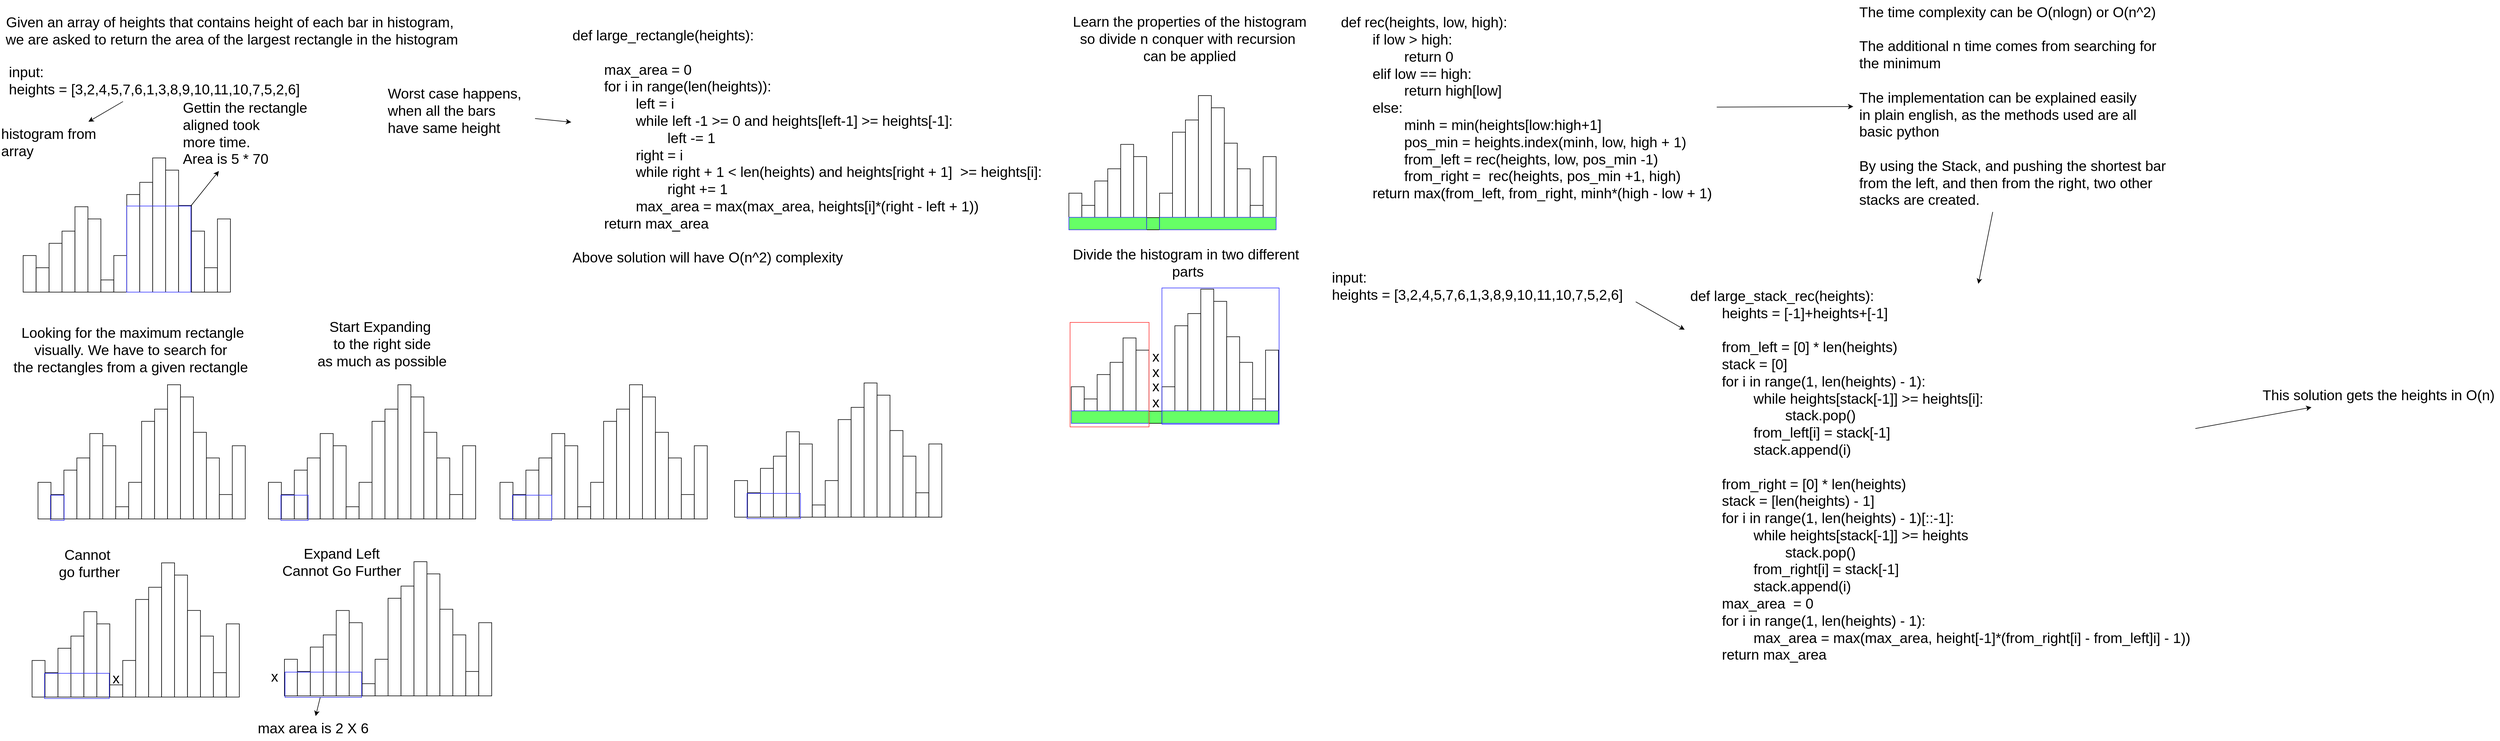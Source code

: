 <mxfile>
    <diagram id="ib-RLlthwy7JvZWGGrXs" name="Page-1">
        <mxGraphModel dx="3795" dy="1508" grid="0" gridSize="10" guides="1" tooltips="1" connect="1" arrows="1" fold="1" page="1" pageScale="1" pageWidth="827" pageHeight="1169" math="0" shadow="0">
            <root>
                <mxCell id="0"/>
                <mxCell id="1" parent="0"/>
                <mxCell id="2" value="&lt;font style=&quot;font-size: 24px;&quot;&gt;Given an array of heights that contains height of each bar in histogram,&amp;nbsp;&lt;br&gt;we are asked to return the area of the largest rectangle in the histogram&lt;/font&gt;" style="text;html=1;align=center;verticalAlign=middle;resizable=0;points=[];autosize=1;strokeColor=none;fillColor=none;" parent="1" vertex="1">
                    <mxGeometry x="17" y="22" width="780" height="70" as="geometry"/>
                </mxCell>
                <mxCell id="24" style="edgeStyle=none;html=1;fontSize=24;" parent="1" source="3" target="25" edge="1">
                    <mxGeometry relative="1" as="geometry">
                        <mxPoint x="245" y="236" as="targetPoint"/>
                    </mxGeometry>
                </mxCell>
                <mxCell id="3" value="input:&amp;nbsp;&lt;br&gt;heights = [3,2,4,5,7,6,1,3,8,9,10,11,10,7,5,2,6]" style="text;html=1;align=left;verticalAlign=middle;resizable=0;points=[];autosize=1;strokeColor=none;fillColor=none;fontSize=24;" parent="1" vertex="1">
                    <mxGeometry x="30" y="106" width="508" height="70" as="geometry"/>
                </mxCell>
                <mxCell id="25" value="histogram from&lt;br&gt;array" style="text;html=1;align=left;verticalAlign=middle;resizable=0;points=[];autosize=1;strokeColor=none;fillColor=none;fontSize=24;" parent="1" vertex="1">
                    <mxGeometry x="17" y="210" width="178" height="70" as="geometry"/>
                </mxCell>
                <mxCell id="29" value="Gettin the rectangle&lt;br&gt;aligned took&lt;br&gt;more time.&amp;nbsp;&lt;br&gt;Area is 5 * 70" style="text;html=1;align=left;verticalAlign=middle;resizable=0;points=[];autosize=1;strokeColor=none;fillColor=none;fontSize=24;" parent="1" vertex="1">
                    <mxGeometry x="323" y="166" width="227" height="127" as="geometry"/>
                </mxCell>
                <mxCell id="31" value="" style="group" parent="1" vertex="1" connectable="0">
                    <mxGeometry x="56" y="271" width="349" height="226" as="geometry"/>
                </mxCell>
                <mxCell id="4" value="" style="whiteSpace=wrap;html=1;fontSize=24;" parent="31" vertex="1">
                    <mxGeometry y="164.364" width="21.812" height="61.636" as="geometry"/>
                </mxCell>
                <mxCell id="5" value="" style="whiteSpace=wrap;html=1;fontSize=24;" parent="31" vertex="1">
                    <mxGeometry x="21.812" y="184.909" width="21.812" height="41.091" as="geometry"/>
                </mxCell>
                <mxCell id="6" value="" style="whiteSpace=wrap;html=1;fontSize=24;" parent="31" vertex="1">
                    <mxGeometry x="43.625" y="143.818" width="21.812" height="82.182" as="geometry"/>
                </mxCell>
                <mxCell id="7" value="" style="whiteSpace=wrap;html=1;fontSize=24;" parent="31" vertex="1">
                    <mxGeometry x="65.438" y="123.273" width="21.812" height="102.727" as="geometry"/>
                </mxCell>
                <mxCell id="8" value="" style="whiteSpace=wrap;html=1;fontSize=24;" parent="31" vertex="1">
                    <mxGeometry x="87.25" y="82.182" width="21.812" height="143.818" as="geometry"/>
                </mxCell>
                <mxCell id="9" value="" style="whiteSpace=wrap;html=1;fontSize=24;" parent="31" vertex="1">
                    <mxGeometry x="109.062" y="102.727" width="21.812" height="123.273" as="geometry"/>
                </mxCell>
                <mxCell id="11" value="" style="whiteSpace=wrap;html=1;fontSize=24;" parent="31" vertex="1">
                    <mxGeometry x="130.875" y="205.455" width="21.812" height="20.545" as="geometry"/>
                </mxCell>
                <mxCell id="12" value="" style="whiteSpace=wrap;html=1;fontSize=24;" parent="31" vertex="1">
                    <mxGeometry x="152.688" y="164.364" width="21.812" height="61.636" as="geometry"/>
                </mxCell>
                <mxCell id="13" value="" style="whiteSpace=wrap;html=1;fontSize=24;" parent="31" vertex="1">
                    <mxGeometry x="174.5" y="61.636" width="21.812" height="164.364" as="geometry"/>
                </mxCell>
                <mxCell id="14" value="" style="whiteSpace=wrap;html=1;fontSize=24;" parent="31" vertex="1">
                    <mxGeometry x="196.312" y="41.091" width="21.812" height="184.909" as="geometry"/>
                </mxCell>
                <mxCell id="15" value="" style="whiteSpace=wrap;html=1;fontSize=24;" parent="31" vertex="1">
                    <mxGeometry x="218.125" width="21.812" height="226.0" as="geometry"/>
                </mxCell>
                <mxCell id="16" value="" style="whiteSpace=wrap;html=1;fontSize=24;" parent="31" vertex="1">
                    <mxGeometry x="239.938" y="20.545" width="21.812" height="205.455" as="geometry"/>
                </mxCell>
                <mxCell id="17" value="" style="whiteSpace=wrap;html=1;fontSize=24;" parent="31" vertex="1">
                    <mxGeometry x="261.75" y="80.127" width="21.812" height="145.873" as="geometry"/>
                </mxCell>
                <mxCell id="18" value="" style="whiteSpace=wrap;html=1;fontSize=24;" parent="31" vertex="1">
                    <mxGeometry x="283.562" y="123.273" width="21.812" height="102.727" as="geometry"/>
                </mxCell>
                <mxCell id="19" value="" style="whiteSpace=wrap;html=1;fontSize=24;" parent="31" vertex="1">
                    <mxGeometry x="305.375" y="184.909" width="21.812" height="41.091" as="geometry"/>
                </mxCell>
                <mxCell id="20" value="" style="whiteSpace=wrap;html=1;fontSize=24;" parent="31" vertex="1">
                    <mxGeometry x="327.188" y="102.727" width="21.812" height="123.273" as="geometry"/>
                </mxCell>
                <mxCell id="28" value="" style="whiteSpace=wrap;html=1;fontSize=24;fillColor=none;strokeColor=#3333FF;" parent="31" vertex="1">
                    <mxGeometry x="174.28" y="81" width="108.01" height="145" as="geometry"/>
                </mxCell>
                <mxCell id="30" style="edgeStyle=none;html=1;fontSize=24;exitX=1;exitY=0;exitDx=0;exitDy=0;" parent="1" source="28" target="29" edge="1">
                    <mxGeometry relative="1" as="geometry"/>
                </mxCell>
                <mxCell id="32" value="" style="group" parent="1" vertex="1" connectable="0">
                    <mxGeometry x="81" y="653" width="349" height="228.45" as="geometry"/>
                </mxCell>
                <mxCell id="33" value="" style="whiteSpace=wrap;html=1;fontSize=24;" parent="32" vertex="1">
                    <mxGeometry y="164.364" width="21.812" height="61.636" as="geometry"/>
                </mxCell>
                <mxCell id="34" value="" style="whiteSpace=wrap;html=1;fontSize=24;" parent="32" vertex="1">
                    <mxGeometry x="21.812" y="184.909" width="21.812" height="41.091" as="geometry"/>
                </mxCell>
                <mxCell id="35" value="" style="whiteSpace=wrap;html=1;fontSize=24;" parent="32" vertex="1">
                    <mxGeometry x="43.625" y="143.818" width="21.812" height="82.182" as="geometry"/>
                </mxCell>
                <mxCell id="36" value="" style="whiteSpace=wrap;html=1;fontSize=24;" parent="32" vertex="1">
                    <mxGeometry x="65.438" y="123.273" width="21.812" height="102.727" as="geometry"/>
                </mxCell>
                <mxCell id="37" value="" style="whiteSpace=wrap;html=1;fontSize=24;" parent="32" vertex="1">
                    <mxGeometry x="87.25" y="82.182" width="21.812" height="143.818" as="geometry"/>
                </mxCell>
                <mxCell id="38" value="" style="whiteSpace=wrap;html=1;fontSize=24;" parent="32" vertex="1">
                    <mxGeometry x="109.062" y="102.727" width="21.812" height="123.273" as="geometry"/>
                </mxCell>
                <mxCell id="39" value="" style="whiteSpace=wrap;html=1;fontSize=24;" parent="32" vertex="1">
                    <mxGeometry x="130.875" y="205.455" width="21.812" height="20.545" as="geometry"/>
                </mxCell>
                <mxCell id="40" value="" style="whiteSpace=wrap;html=1;fontSize=24;" parent="32" vertex="1">
                    <mxGeometry x="152.688" y="164.364" width="21.812" height="61.636" as="geometry"/>
                </mxCell>
                <mxCell id="41" value="" style="whiteSpace=wrap;html=1;fontSize=24;" parent="32" vertex="1">
                    <mxGeometry x="174.5" y="61.636" width="21.812" height="164.364" as="geometry"/>
                </mxCell>
                <mxCell id="42" value="" style="whiteSpace=wrap;html=1;fontSize=24;" parent="32" vertex="1">
                    <mxGeometry x="196.312" y="41.091" width="21.812" height="184.909" as="geometry"/>
                </mxCell>
                <mxCell id="43" value="" style="whiteSpace=wrap;html=1;fontSize=24;" parent="32" vertex="1">
                    <mxGeometry x="218.125" width="21.812" height="226.0" as="geometry"/>
                </mxCell>
                <mxCell id="44" value="" style="whiteSpace=wrap;html=1;fontSize=24;" parent="32" vertex="1">
                    <mxGeometry x="239.938" y="20.545" width="21.812" height="205.455" as="geometry"/>
                </mxCell>
                <mxCell id="45" value="" style="whiteSpace=wrap;html=1;fontSize=24;" parent="32" vertex="1">
                    <mxGeometry x="261.75" y="80.127" width="21.812" height="145.873" as="geometry"/>
                </mxCell>
                <mxCell id="46" value="" style="whiteSpace=wrap;html=1;fontSize=24;" parent="32" vertex="1">
                    <mxGeometry x="283.562" y="123.273" width="21.812" height="102.727" as="geometry"/>
                </mxCell>
                <mxCell id="47" value="" style="whiteSpace=wrap;html=1;fontSize=24;" parent="32" vertex="1">
                    <mxGeometry x="305.375" y="184.909" width="21.812" height="41.091" as="geometry"/>
                </mxCell>
                <mxCell id="48" value="" style="whiteSpace=wrap;html=1;fontSize=24;" parent="32" vertex="1">
                    <mxGeometry x="327.188" y="102.727" width="21.812" height="123.273" as="geometry"/>
                </mxCell>
                <mxCell id="49" value="" style="whiteSpace=wrap;html=1;fontSize=24;fillColor=none;strokeColor=#3333FF;" parent="32" vertex="1">
                    <mxGeometry x="21" y="186" width="23" height="42.45" as="geometry"/>
                </mxCell>
                <mxCell id="51" value="Looking for the maximum rectangle&lt;br&gt;visually. We have to search for&amp;nbsp;&lt;br&gt;the rectangles from a given rectangle&amp;nbsp;" style="text;html=1;align=center;verticalAlign=middle;resizable=0;points=[];autosize=1;strokeColor=none;fillColor=none;fontSize=24;" parent="1" vertex="1">
                    <mxGeometry x="30" y="546" width="420" height="98" as="geometry"/>
                </mxCell>
                <mxCell id="53" value="" style="group" parent="1" vertex="1" connectable="0">
                    <mxGeometry x="469" y="653" width="349" height="228.45" as="geometry"/>
                </mxCell>
                <mxCell id="54" value="" style="whiteSpace=wrap;html=1;fontSize=24;" parent="53" vertex="1">
                    <mxGeometry y="164.364" width="21.812" height="61.636" as="geometry"/>
                </mxCell>
                <mxCell id="55" value="" style="whiteSpace=wrap;html=1;fontSize=24;" parent="53" vertex="1">
                    <mxGeometry x="21.812" y="184.909" width="21.812" height="41.091" as="geometry"/>
                </mxCell>
                <mxCell id="56" value="" style="whiteSpace=wrap;html=1;fontSize=24;" parent="53" vertex="1">
                    <mxGeometry x="43.625" y="143.818" width="21.812" height="82.182" as="geometry"/>
                </mxCell>
                <mxCell id="57" value="" style="whiteSpace=wrap;html=1;fontSize=24;" parent="53" vertex="1">
                    <mxGeometry x="65.438" y="123.273" width="21.812" height="102.727" as="geometry"/>
                </mxCell>
                <mxCell id="58" value="" style="whiteSpace=wrap;html=1;fontSize=24;" parent="53" vertex="1">
                    <mxGeometry x="87.25" y="82.182" width="21.812" height="143.818" as="geometry"/>
                </mxCell>
                <mxCell id="59" value="" style="whiteSpace=wrap;html=1;fontSize=24;" parent="53" vertex="1">
                    <mxGeometry x="109.062" y="102.727" width="21.812" height="123.273" as="geometry"/>
                </mxCell>
                <mxCell id="60" value="" style="whiteSpace=wrap;html=1;fontSize=24;" parent="53" vertex="1">
                    <mxGeometry x="130.875" y="205.455" width="21.812" height="20.545" as="geometry"/>
                </mxCell>
                <mxCell id="61" value="" style="whiteSpace=wrap;html=1;fontSize=24;" parent="53" vertex="1">
                    <mxGeometry x="152.688" y="164.364" width="21.812" height="61.636" as="geometry"/>
                </mxCell>
                <mxCell id="62" value="" style="whiteSpace=wrap;html=1;fontSize=24;" parent="53" vertex="1">
                    <mxGeometry x="174.5" y="61.636" width="21.812" height="164.364" as="geometry"/>
                </mxCell>
                <mxCell id="63" value="" style="whiteSpace=wrap;html=1;fontSize=24;" parent="53" vertex="1">
                    <mxGeometry x="196.312" y="41.091" width="21.812" height="184.909" as="geometry"/>
                </mxCell>
                <mxCell id="64" value="" style="whiteSpace=wrap;html=1;fontSize=24;" parent="53" vertex="1">
                    <mxGeometry x="218.125" width="21.812" height="226.0" as="geometry"/>
                </mxCell>
                <mxCell id="65" value="" style="whiteSpace=wrap;html=1;fontSize=24;" parent="53" vertex="1">
                    <mxGeometry x="239.938" y="20.545" width="21.812" height="205.455" as="geometry"/>
                </mxCell>
                <mxCell id="66" value="" style="whiteSpace=wrap;html=1;fontSize=24;" parent="53" vertex="1">
                    <mxGeometry x="261.75" y="80.127" width="21.812" height="145.873" as="geometry"/>
                </mxCell>
                <mxCell id="67" value="" style="whiteSpace=wrap;html=1;fontSize=24;" parent="53" vertex="1">
                    <mxGeometry x="283.562" y="123.273" width="21.812" height="102.727" as="geometry"/>
                </mxCell>
                <mxCell id="68" value="" style="whiteSpace=wrap;html=1;fontSize=24;" parent="53" vertex="1">
                    <mxGeometry x="305.375" y="184.909" width="21.812" height="41.091" as="geometry"/>
                </mxCell>
                <mxCell id="69" value="" style="whiteSpace=wrap;html=1;fontSize=24;" parent="53" vertex="1">
                    <mxGeometry x="327.188" y="102.727" width="21.812" height="123.273" as="geometry"/>
                </mxCell>
                <mxCell id="70" value="" style="whiteSpace=wrap;html=1;fontSize=24;fillColor=none;strokeColor=#3333FF;" parent="53" vertex="1">
                    <mxGeometry x="21" y="186" width="46" height="42.45" as="geometry"/>
                </mxCell>
                <mxCell id="71" value="" style="group" parent="1" vertex="1" connectable="0">
                    <mxGeometry x="859" y="653" width="349" height="228.45" as="geometry"/>
                </mxCell>
                <mxCell id="72" value="" style="whiteSpace=wrap;html=1;fontSize=24;" parent="71" vertex="1">
                    <mxGeometry y="164.364" width="21.812" height="61.636" as="geometry"/>
                </mxCell>
                <mxCell id="73" value="" style="whiteSpace=wrap;html=1;fontSize=24;" parent="71" vertex="1">
                    <mxGeometry x="21.812" y="184.909" width="21.812" height="41.091" as="geometry"/>
                </mxCell>
                <mxCell id="74" value="" style="whiteSpace=wrap;html=1;fontSize=24;" parent="71" vertex="1">
                    <mxGeometry x="43.625" y="143.818" width="21.812" height="82.182" as="geometry"/>
                </mxCell>
                <mxCell id="75" value="" style="whiteSpace=wrap;html=1;fontSize=24;" parent="71" vertex="1">
                    <mxGeometry x="65.438" y="123.273" width="21.812" height="102.727" as="geometry"/>
                </mxCell>
                <mxCell id="76" value="" style="whiteSpace=wrap;html=1;fontSize=24;" parent="71" vertex="1">
                    <mxGeometry x="87.25" y="82.182" width="21.812" height="143.818" as="geometry"/>
                </mxCell>
                <mxCell id="77" value="" style="whiteSpace=wrap;html=1;fontSize=24;" parent="71" vertex="1">
                    <mxGeometry x="109.062" y="102.727" width="21.812" height="123.273" as="geometry"/>
                </mxCell>
                <mxCell id="78" value="" style="whiteSpace=wrap;html=1;fontSize=24;" parent="71" vertex="1">
                    <mxGeometry x="130.875" y="205.455" width="21.812" height="20.545" as="geometry"/>
                </mxCell>
                <mxCell id="79" value="" style="whiteSpace=wrap;html=1;fontSize=24;" parent="71" vertex="1">
                    <mxGeometry x="152.688" y="164.364" width="21.812" height="61.636" as="geometry"/>
                </mxCell>
                <mxCell id="80" value="" style="whiteSpace=wrap;html=1;fontSize=24;" parent="71" vertex="1">
                    <mxGeometry x="174.5" y="61.636" width="21.812" height="164.364" as="geometry"/>
                </mxCell>
                <mxCell id="81" value="" style="whiteSpace=wrap;html=1;fontSize=24;" parent="71" vertex="1">
                    <mxGeometry x="196.312" y="41.091" width="21.812" height="184.909" as="geometry"/>
                </mxCell>
                <mxCell id="82" value="" style="whiteSpace=wrap;html=1;fontSize=24;" parent="71" vertex="1">
                    <mxGeometry x="218.125" width="21.812" height="226.0" as="geometry"/>
                </mxCell>
                <mxCell id="83" value="" style="whiteSpace=wrap;html=1;fontSize=24;" parent="71" vertex="1">
                    <mxGeometry x="239.938" y="20.545" width="21.812" height="205.455" as="geometry"/>
                </mxCell>
                <mxCell id="84" value="" style="whiteSpace=wrap;html=1;fontSize=24;" parent="71" vertex="1">
                    <mxGeometry x="261.75" y="80.127" width="21.812" height="145.873" as="geometry"/>
                </mxCell>
                <mxCell id="85" value="" style="whiteSpace=wrap;html=1;fontSize=24;" parent="71" vertex="1">
                    <mxGeometry x="283.562" y="123.273" width="21.812" height="102.727" as="geometry"/>
                </mxCell>
                <mxCell id="86" value="" style="whiteSpace=wrap;html=1;fontSize=24;" parent="71" vertex="1">
                    <mxGeometry x="305.375" y="184.909" width="21.812" height="41.091" as="geometry"/>
                </mxCell>
                <mxCell id="87" value="" style="whiteSpace=wrap;html=1;fontSize=24;" parent="71" vertex="1">
                    <mxGeometry x="327.188" y="102.727" width="21.812" height="123.273" as="geometry"/>
                </mxCell>
                <mxCell id="88" value="" style="whiteSpace=wrap;html=1;fontSize=24;fillColor=none;strokeColor=#3333FF;" parent="71" vertex="1">
                    <mxGeometry x="21" y="186" width="66" height="42.45" as="geometry"/>
                </mxCell>
                <mxCell id="89" value="" style="group" parent="1" vertex="1" connectable="0">
                    <mxGeometry x="1254" y="650" width="349" height="228.45" as="geometry"/>
                </mxCell>
                <mxCell id="90" value="" style="whiteSpace=wrap;html=1;fontSize=24;" parent="89" vertex="1">
                    <mxGeometry y="164.364" width="21.812" height="61.636" as="geometry"/>
                </mxCell>
                <mxCell id="91" value="" style="whiteSpace=wrap;html=1;fontSize=24;" parent="89" vertex="1">
                    <mxGeometry x="21.812" y="184.909" width="21.812" height="41.091" as="geometry"/>
                </mxCell>
                <mxCell id="92" value="" style="whiteSpace=wrap;html=1;fontSize=24;" parent="89" vertex="1">
                    <mxGeometry x="43.625" y="143.818" width="21.812" height="82.182" as="geometry"/>
                </mxCell>
                <mxCell id="93" value="" style="whiteSpace=wrap;html=1;fontSize=24;" parent="89" vertex="1">
                    <mxGeometry x="65.438" y="123.273" width="21.812" height="102.727" as="geometry"/>
                </mxCell>
                <mxCell id="94" value="" style="whiteSpace=wrap;html=1;fontSize=24;" parent="89" vertex="1">
                    <mxGeometry x="87.25" y="82.182" width="21.812" height="143.818" as="geometry"/>
                </mxCell>
                <mxCell id="95" value="" style="whiteSpace=wrap;html=1;fontSize=24;" parent="89" vertex="1">
                    <mxGeometry x="109.062" y="102.727" width="21.812" height="123.273" as="geometry"/>
                </mxCell>
                <mxCell id="96" value="" style="whiteSpace=wrap;html=1;fontSize=24;" parent="89" vertex="1">
                    <mxGeometry x="130.875" y="205.455" width="21.812" height="20.545" as="geometry"/>
                </mxCell>
                <mxCell id="97" value="" style="whiteSpace=wrap;html=1;fontSize=24;" parent="89" vertex="1">
                    <mxGeometry x="152.688" y="164.364" width="21.812" height="61.636" as="geometry"/>
                </mxCell>
                <mxCell id="98" value="" style="whiteSpace=wrap;html=1;fontSize=24;" parent="89" vertex="1">
                    <mxGeometry x="174.5" y="61.636" width="21.812" height="164.364" as="geometry"/>
                </mxCell>
                <mxCell id="99" value="" style="whiteSpace=wrap;html=1;fontSize=24;" parent="89" vertex="1">
                    <mxGeometry x="196.312" y="41.091" width="21.812" height="184.909" as="geometry"/>
                </mxCell>
                <mxCell id="100" value="" style="whiteSpace=wrap;html=1;fontSize=24;" parent="89" vertex="1">
                    <mxGeometry x="218.125" width="21.812" height="226.0" as="geometry"/>
                </mxCell>
                <mxCell id="101" value="" style="whiteSpace=wrap;html=1;fontSize=24;" parent="89" vertex="1">
                    <mxGeometry x="239.938" y="20.545" width="21.812" height="205.455" as="geometry"/>
                </mxCell>
                <mxCell id="102" value="" style="whiteSpace=wrap;html=1;fontSize=24;" parent="89" vertex="1">
                    <mxGeometry x="261.75" y="80.127" width="21.812" height="145.873" as="geometry"/>
                </mxCell>
                <mxCell id="103" value="" style="whiteSpace=wrap;html=1;fontSize=24;" parent="89" vertex="1">
                    <mxGeometry x="283.562" y="123.273" width="21.812" height="102.727" as="geometry"/>
                </mxCell>
                <mxCell id="104" value="" style="whiteSpace=wrap;html=1;fontSize=24;" parent="89" vertex="1">
                    <mxGeometry x="305.375" y="184.909" width="21.812" height="41.091" as="geometry"/>
                </mxCell>
                <mxCell id="105" value="" style="whiteSpace=wrap;html=1;fontSize=24;" parent="89" vertex="1">
                    <mxGeometry x="327.188" y="102.727" width="21.812" height="123.273" as="geometry"/>
                </mxCell>
                <mxCell id="106" value="" style="whiteSpace=wrap;html=1;fontSize=24;fillColor=none;strokeColor=#3333FF;" parent="89" vertex="1">
                    <mxGeometry x="21" y="186" width="90" height="42.45" as="geometry"/>
                </mxCell>
                <mxCell id="107" value="" style="group" parent="1" vertex="1" connectable="0">
                    <mxGeometry x="71" y="953" width="349" height="228.45" as="geometry"/>
                </mxCell>
                <mxCell id="108" value="" style="whiteSpace=wrap;html=1;fontSize=24;" parent="107" vertex="1">
                    <mxGeometry y="164.364" width="21.812" height="61.636" as="geometry"/>
                </mxCell>
                <mxCell id="109" value="" style="whiteSpace=wrap;html=1;fontSize=24;" parent="107" vertex="1">
                    <mxGeometry x="21.812" y="184.909" width="21.812" height="41.091" as="geometry"/>
                </mxCell>
                <mxCell id="110" value="" style="whiteSpace=wrap;html=1;fontSize=24;" parent="107" vertex="1">
                    <mxGeometry x="43.625" y="143.818" width="21.812" height="82.182" as="geometry"/>
                </mxCell>
                <mxCell id="111" value="" style="whiteSpace=wrap;html=1;fontSize=24;" parent="107" vertex="1">
                    <mxGeometry x="65.438" y="123.273" width="21.812" height="102.727" as="geometry"/>
                </mxCell>
                <mxCell id="112" value="" style="whiteSpace=wrap;html=1;fontSize=24;" parent="107" vertex="1">
                    <mxGeometry x="87.25" y="82.182" width="21.812" height="143.818" as="geometry"/>
                </mxCell>
                <mxCell id="113" value="" style="whiteSpace=wrap;html=1;fontSize=24;" parent="107" vertex="1">
                    <mxGeometry x="109.062" y="102.727" width="21.812" height="123.273" as="geometry"/>
                </mxCell>
                <mxCell id="114" value="" style="whiteSpace=wrap;html=1;fontSize=24;" parent="107" vertex="1">
                    <mxGeometry x="130.875" y="205.455" width="21.812" height="20.545" as="geometry"/>
                </mxCell>
                <mxCell id="115" value="" style="whiteSpace=wrap;html=1;fontSize=24;" parent="107" vertex="1">
                    <mxGeometry x="152.688" y="164.364" width="21.812" height="61.636" as="geometry"/>
                </mxCell>
                <mxCell id="116" value="" style="whiteSpace=wrap;html=1;fontSize=24;" parent="107" vertex="1">
                    <mxGeometry x="174.5" y="61.636" width="21.812" height="164.364" as="geometry"/>
                </mxCell>
                <mxCell id="117" value="" style="whiteSpace=wrap;html=1;fontSize=24;" parent="107" vertex="1">
                    <mxGeometry x="196.312" y="41.091" width="21.812" height="184.909" as="geometry"/>
                </mxCell>
                <mxCell id="118" value="" style="whiteSpace=wrap;html=1;fontSize=24;" parent="107" vertex="1">
                    <mxGeometry x="218.125" width="21.812" height="226.0" as="geometry"/>
                </mxCell>
                <mxCell id="119" value="" style="whiteSpace=wrap;html=1;fontSize=24;" parent="107" vertex="1">
                    <mxGeometry x="239.938" y="20.545" width="21.812" height="205.455" as="geometry"/>
                </mxCell>
                <mxCell id="120" value="" style="whiteSpace=wrap;html=1;fontSize=24;" parent="107" vertex="1">
                    <mxGeometry x="261.75" y="80.127" width="21.812" height="145.873" as="geometry"/>
                </mxCell>
                <mxCell id="121" value="" style="whiteSpace=wrap;html=1;fontSize=24;" parent="107" vertex="1">
                    <mxGeometry x="283.562" y="123.273" width="21.812" height="102.727" as="geometry"/>
                </mxCell>
                <mxCell id="122" value="" style="whiteSpace=wrap;html=1;fontSize=24;" parent="107" vertex="1">
                    <mxGeometry x="305.375" y="184.909" width="21.812" height="41.091" as="geometry"/>
                </mxCell>
                <mxCell id="123" value="" style="whiteSpace=wrap;html=1;fontSize=24;" parent="107" vertex="1">
                    <mxGeometry x="327.188" y="102.727" width="21.812" height="123.273" as="geometry"/>
                </mxCell>
                <mxCell id="124" value="" style="whiteSpace=wrap;html=1;fontSize=24;fillColor=none;strokeColor=#3333FF;" parent="107" vertex="1">
                    <mxGeometry x="21" y="186" width="109" height="42.45" as="geometry"/>
                </mxCell>
                <mxCell id="126" value="Cannot&amp;nbsp;&lt;br&gt;go further" style="text;html=1;align=center;verticalAlign=middle;resizable=0;points=[];autosize=1;strokeColor=none;fillColor=none;fontSize=24;" parent="107" vertex="1">
                    <mxGeometry x="35" y="-34" width="121" height="70" as="geometry"/>
                </mxCell>
                <mxCell id="125" value="Start Expanding&amp;nbsp;&lt;br&gt;to the right side&lt;br&gt;as much as possible" style="text;html=1;align=center;verticalAlign=middle;resizable=0;points=[];autosize=1;strokeColor=none;fillColor=none;fontSize=24;" parent="1" vertex="1">
                    <mxGeometry x="542" y="536" width="235" height="98" as="geometry"/>
                </mxCell>
                <mxCell id="127" value="" style="group" parent="1" vertex="1" connectable="0">
                    <mxGeometry x="496" y="951" width="349" height="228.45" as="geometry"/>
                </mxCell>
                <mxCell id="128" value="" style="whiteSpace=wrap;html=1;fontSize=24;" parent="127" vertex="1">
                    <mxGeometry y="164.364" width="21.812" height="61.636" as="geometry"/>
                </mxCell>
                <mxCell id="129" value="" style="whiteSpace=wrap;html=1;fontSize=24;" parent="127" vertex="1">
                    <mxGeometry x="21.812" y="184.909" width="21.812" height="41.091" as="geometry"/>
                </mxCell>
                <mxCell id="130" value="" style="whiteSpace=wrap;html=1;fontSize=24;" parent="127" vertex="1">
                    <mxGeometry x="43.625" y="143.818" width="21.812" height="82.182" as="geometry"/>
                </mxCell>
                <mxCell id="131" value="" style="whiteSpace=wrap;html=1;fontSize=24;" parent="127" vertex="1">
                    <mxGeometry x="65.438" y="123.273" width="21.812" height="102.727" as="geometry"/>
                </mxCell>
                <mxCell id="132" value="" style="whiteSpace=wrap;html=1;fontSize=24;" parent="127" vertex="1">
                    <mxGeometry x="87.25" y="82.182" width="21.812" height="143.818" as="geometry"/>
                </mxCell>
                <mxCell id="133" value="" style="whiteSpace=wrap;html=1;fontSize=24;" parent="127" vertex="1">
                    <mxGeometry x="109.062" y="102.727" width="21.812" height="123.273" as="geometry"/>
                </mxCell>
                <mxCell id="134" value="" style="whiteSpace=wrap;html=1;fontSize=24;" parent="127" vertex="1">
                    <mxGeometry x="130.875" y="205.455" width="21.812" height="20.545" as="geometry"/>
                </mxCell>
                <mxCell id="135" value="" style="whiteSpace=wrap;html=1;fontSize=24;" parent="127" vertex="1">
                    <mxGeometry x="152.688" y="164.364" width="21.812" height="61.636" as="geometry"/>
                </mxCell>
                <mxCell id="136" value="" style="whiteSpace=wrap;html=1;fontSize=24;" parent="127" vertex="1">
                    <mxGeometry x="174.5" y="61.636" width="21.812" height="164.364" as="geometry"/>
                </mxCell>
                <mxCell id="137" value="" style="whiteSpace=wrap;html=1;fontSize=24;" parent="127" vertex="1">
                    <mxGeometry x="196.312" y="41.091" width="21.812" height="184.909" as="geometry"/>
                </mxCell>
                <mxCell id="138" value="" style="whiteSpace=wrap;html=1;fontSize=24;" parent="127" vertex="1">
                    <mxGeometry x="218.125" width="21.812" height="226.0" as="geometry"/>
                </mxCell>
                <mxCell id="139" value="" style="whiteSpace=wrap;html=1;fontSize=24;" parent="127" vertex="1">
                    <mxGeometry x="239.938" y="20.545" width="21.812" height="205.455" as="geometry"/>
                </mxCell>
                <mxCell id="140" value="" style="whiteSpace=wrap;html=1;fontSize=24;" parent="127" vertex="1">
                    <mxGeometry x="261.75" y="80.127" width="21.812" height="145.873" as="geometry"/>
                </mxCell>
                <mxCell id="141" value="" style="whiteSpace=wrap;html=1;fontSize=24;" parent="127" vertex="1">
                    <mxGeometry x="283.562" y="123.273" width="21.812" height="102.727" as="geometry"/>
                </mxCell>
                <mxCell id="142" value="" style="whiteSpace=wrap;html=1;fontSize=24;" parent="127" vertex="1">
                    <mxGeometry x="305.375" y="184.909" width="21.812" height="41.091" as="geometry"/>
                </mxCell>
                <mxCell id="143" value="" style="whiteSpace=wrap;html=1;fontSize=24;" parent="127" vertex="1">
                    <mxGeometry x="327.188" y="102.727" width="21.812" height="123.273" as="geometry"/>
                </mxCell>
                <mxCell id="144" value="" style="whiteSpace=wrap;html=1;fontSize=24;fillColor=none;strokeColor=#3333FF;" parent="127" vertex="1">
                    <mxGeometry x="1" y="186" width="129" height="42.45" as="geometry"/>
                </mxCell>
                <mxCell id="145" value="Expand Left&lt;br&gt;Cannot Go Further" style="text;html=1;align=center;verticalAlign=middle;resizable=0;points=[];autosize=1;strokeColor=none;fillColor=none;fontSize=24;" parent="127" vertex="1">
                    <mxGeometry x="-13" y="-34" width="218" height="70" as="geometry"/>
                </mxCell>
                <mxCell id="146" value="x" style="text;html=1;align=center;verticalAlign=middle;resizable=0;points=[];autosize=1;strokeColor=none;fillColor=none;fontSize=24;" parent="1" vertex="1">
                    <mxGeometry x="197" y="1127" width="30" height="41" as="geometry"/>
                </mxCell>
                <mxCell id="147" value="x" style="text;html=1;align=center;verticalAlign=middle;resizable=0;points=[];autosize=1;strokeColor=none;fillColor=none;fontSize=24;" parent="1" vertex="1">
                    <mxGeometry x="464" y="1124" width="30" height="41" as="geometry"/>
                </mxCell>
                <mxCell id="148" value="max area is 2 X 6" style="text;html=1;align=center;verticalAlign=middle;resizable=0;points=[];autosize=1;strokeColor=none;fillColor=none;fontSize=24;" parent="1" vertex="1">
                    <mxGeometry x="441" y="1211" width="205" height="41" as="geometry"/>
                </mxCell>
                <mxCell id="149" style="edgeStyle=none;html=1;fontSize=24;" parent="1" source="144" target="148" edge="1">
                    <mxGeometry relative="1" as="geometry"/>
                </mxCell>
                <mxCell id="152" style="edgeStyle=none;html=1;fontSize=24;" parent="1" source="150" target="151" edge="1">
                    <mxGeometry relative="1" as="geometry"/>
                </mxCell>
                <mxCell id="150" value="Worst case happens,&amp;nbsp;&lt;br&gt;when all the bars&amp;nbsp;&lt;br&gt;have same height" style="text;html=1;align=left;verticalAlign=middle;resizable=0;points=[];autosize=1;strokeColor=none;fillColor=none;fontSize=24;" parent="1" vertex="1">
                    <mxGeometry x="668" y="143" width="250" height="98" as="geometry"/>
                </mxCell>
                <mxCell id="151" value="def large_rectangle(heights):&lt;br&gt;&lt;br&gt;&lt;span style=&quot;white-space: pre;&quot;&gt;&#9;&lt;/span&gt;max_area = 0&lt;br&gt;&lt;span style=&quot;white-space: pre;&quot;&gt;&#9;&lt;/span&gt;for i in range(len(heights)):&lt;br&gt;&lt;span style=&quot;white-space: pre;&quot;&gt;&#9;&lt;/span&gt;&lt;span style=&quot;white-space: pre;&quot;&gt;&#9;&lt;/span&gt;left = i&lt;br&gt;&lt;span style=&quot;white-space: pre;&quot;&gt;&#9;&lt;/span&gt;&lt;span style=&quot;white-space: pre;&quot;&gt;&#9;&lt;/span&gt;while left -1 &amp;gt;= 0 and heights[left-1] &amp;gt;= heights[-1]:&lt;br&gt;&lt;span style=&quot;white-space: pre;&quot;&gt;&#9;&lt;/span&gt;&lt;span style=&quot;white-space: pre;&quot;&gt;&#9;&lt;/span&gt;&lt;span style=&quot;white-space: pre;&quot;&gt;&#9;&lt;/span&gt;left -= 1&lt;br&gt;&lt;span style=&quot;white-space: pre;&quot;&gt;&#9;&lt;/span&gt;&lt;span style=&quot;white-space: pre;&quot;&gt;&#9;&lt;/span&gt;right = i&lt;br&gt;&lt;span style=&quot;white-space: pre;&quot;&gt;&#9;&lt;/span&gt;&lt;span style=&quot;white-space: pre;&quot;&gt;&#9;&lt;/span&gt;while right + 1 &amp;lt; len(heights) and heights[right + 1]&amp;nbsp; &amp;gt;= heights[i]:&lt;br&gt;&lt;span style=&quot;white-space: pre;&quot;&gt;&#9;&lt;/span&gt;&lt;span style=&quot;white-space: pre;&quot;&gt;&#9;&lt;/span&gt;&lt;span style=&quot;white-space: pre;&quot;&gt;&#9;&lt;/span&gt;right += 1&lt;br&gt;&lt;span style=&quot;white-space: pre;&quot;&gt;&#9;&lt;/span&gt;&lt;span style=&quot;white-space: pre;&quot;&gt;&#9;&lt;/span&gt;max_area = max(max_area, heights[i]*(right - left + 1))&lt;br&gt;&lt;span style=&quot;white-space: pre;&quot;&gt;&#9;&lt;/span&gt;return max_area&lt;br&gt;&lt;br&gt;Above solution will have O(n^2) complexity" style="text;html=1;align=left;verticalAlign=middle;resizable=0;points=[];autosize=1;strokeColor=none;fillColor=none;fontSize=24;" parent="1" vertex="1">
                    <mxGeometry x="979" y="44" width="808" height="415" as="geometry"/>
                </mxCell>
                <mxCell id="153" value="Learn the properties of the histogram&lt;br&gt;so divide n conquer with recursion&amp;nbsp;&lt;br&gt;can be applied" style="text;html=1;align=center;verticalAlign=middle;resizable=0;points=[];autosize=1;strokeColor=none;fillColor=none;fontSize=24;" parent="1" vertex="1">
                    <mxGeometry x="1814" y="22" width="412" height="98" as="geometry"/>
                </mxCell>
                <mxCell id="154" value="" style="group" parent="1" vertex="1" connectable="0">
                    <mxGeometry x="1817" y="166" width="349" height="232" as="geometry"/>
                </mxCell>
                <mxCell id="155" value="" style="whiteSpace=wrap;html=1;fontSize=24;" parent="154" vertex="1">
                    <mxGeometry y="164.364" width="21.812" height="61.636" as="geometry"/>
                </mxCell>
                <mxCell id="156" value="" style="whiteSpace=wrap;html=1;fontSize=24;" parent="154" vertex="1">
                    <mxGeometry x="21.812" y="184.909" width="21.812" height="41.091" as="geometry"/>
                </mxCell>
                <mxCell id="157" value="" style="whiteSpace=wrap;html=1;fontSize=24;" parent="154" vertex="1">
                    <mxGeometry x="43.625" y="143.818" width="21.812" height="82.182" as="geometry"/>
                </mxCell>
                <mxCell id="158" value="" style="whiteSpace=wrap;html=1;fontSize=24;" parent="154" vertex="1">
                    <mxGeometry x="65.438" y="123.273" width="21.812" height="102.727" as="geometry"/>
                </mxCell>
                <mxCell id="159" value="" style="whiteSpace=wrap;html=1;fontSize=24;" parent="154" vertex="1">
                    <mxGeometry x="87.25" y="82.182" width="21.812" height="143.818" as="geometry"/>
                </mxCell>
                <mxCell id="160" value="" style="whiteSpace=wrap;html=1;fontSize=24;" parent="154" vertex="1">
                    <mxGeometry x="109.062" y="102.727" width="21.812" height="123.273" as="geometry"/>
                </mxCell>
                <mxCell id="161" value="" style="whiteSpace=wrap;html=1;fontSize=24;fillColor=#66FF66;" parent="154" vertex="1">
                    <mxGeometry x="130.875" y="205.455" width="21.812" height="20.545" as="geometry"/>
                </mxCell>
                <mxCell id="162" value="" style="whiteSpace=wrap;html=1;fontSize=24;" parent="154" vertex="1">
                    <mxGeometry x="152.688" y="164.364" width="21.812" height="61.636" as="geometry"/>
                </mxCell>
                <mxCell id="163" value="" style="whiteSpace=wrap;html=1;fontSize=24;" parent="154" vertex="1">
                    <mxGeometry x="174.5" y="61.636" width="21.812" height="164.364" as="geometry"/>
                </mxCell>
                <mxCell id="164" value="" style="whiteSpace=wrap;html=1;fontSize=24;" parent="154" vertex="1">
                    <mxGeometry x="196.312" y="41.091" width="21.812" height="184.909" as="geometry"/>
                </mxCell>
                <mxCell id="165" value="" style="whiteSpace=wrap;html=1;fontSize=24;" parent="154" vertex="1">
                    <mxGeometry x="218.125" width="21.812" height="226.0" as="geometry"/>
                </mxCell>
                <mxCell id="166" value="" style="whiteSpace=wrap;html=1;fontSize=24;" parent="154" vertex="1">
                    <mxGeometry x="239.938" y="20.545" width="21.812" height="205.455" as="geometry"/>
                </mxCell>
                <mxCell id="167" value="" style="whiteSpace=wrap;html=1;fontSize=24;" parent="154" vertex="1">
                    <mxGeometry x="261.75" y="80.127" width="21.812" height="145.873" as="geometry"/>
                </mxCell>
                <mxCell id="168" value="" style="whiteSpace=wrap;html=1;fontSize=24;" parent="154" vertex="1">
                    <mxGeometry x="283.562" y="123.273" width="21.812" height="102.727" as="geometry"/>
                </mxCell>
                <mxCell id="169" value="" style="whiteSpace=wrap;html=1;fontSize=24;" parent="154" vertex="1">
                    <mxGeometry x="305.375" y="184.909" width="21.812" height="41.091" as="geometry"/>
                </mxCell>
                <mxCell id="170" value="" style="whiteSpace=wrap;html=1;fontSize=24;" parent="154" vertex="1">
                    <mxGeometry x="327.188" y="102.727" width="21.812" height="123.273" as="geometry"/>
                </mxCell>
                <mxCell id="172" value="" style="whiteSpace=wrap;html=1;strokeColor=#3333FF;fontSize=24;fillColor=#66FF66;" parent="154" vertex="1">
                    <mxGeometry y="205" width="130.88" height="21" as="geometry"/>
                </mxCell>
                <mxCell id="173" value="" style="whiteSpace=wrap;html=1;strokeColor=#3333FF;fontSize=24;fillColor=#66FF66;" parent="154" vertex="1">
                    <mxGeometry x="152.69" y="205" width="196.31" height="21" as="geometry"/>
                </mxCell>
                <mxCell id="174" value="" style="group" parent="1" vertex="1" connectable="0">
                    <mxGeometry x="1821" y="492" width="350" height="232" as="geometry"/>
                </mxCell>
                <mxCell id="175" value="" style="whiteSpace=wrap;html=1;fontSize=24;" parent="174" vertex="1">
                    <mxGeometry y="164.364" width="21.812" height="61.636" as="geometry"/>
                </mxCell>
                <mxCell id="176" value="" style="whiteSpace=wrap;html=1;fontSize=24;" parent="174" vertex="1">
                    <mxGeometry x="21.812" y="184.909" width="21.812" height="41.091" as="geometry"/>
                </mxCell>
                <mxCell id="177" value="" style="whiteSpace=wrap;html=1;fontSize=24;" parent="174" vertex="1">
                    <mxGeometry x="43.625" y="143.818" width="21.812" height="82.182" as="geometry"/>
                </mxCell>
                <mxCell id="178" value="" style="whiteSpace=wrap;html=1;fontSize=24;" parent="174" vertex="1">
                    <mxGeometry x="65.438" y="123.273" width="21.812" height="102.727" as="geometry"/>
                </mxCell>
                <mxCell id="179" value="" style="whiteSpace=wrap;html=1;fontSize=24;" parent="174" vertex="1">
                    <mxGeometry x="87.25" y="82.182" width="21.812" height="143.818" as="geometry"/>
                </mxCell>
                <mxCell id="180" value="" style="whiteSpace=wrap;html=1;fontSize=24;" parent="174" vertex="1">
                    <mxGeometry x="109.062" y="102.727" width="21.812" height="123.273" as="geometry"/>
                </mxCell>
                <mxCell id="181" value="" style="whiteSpace=wrap;html=1;fontSize=24;fillColor=#66FF66;" parent="174" vertex="1">
                    <mxGeometry x="130.875" y="205.455" width="21.812" height="20.545" as="geometry"/>
                </mxCell>
                <mxCell id="182" value="" style="whiteSpace=wrap;html=1;fontSize=24;" parent="174" vertex="1">
                    <mxGeometry x="152.688" y="164.364" width="21.812" height="61.636" as="geometry"/>
                </mxCell>
                <mxCell id="183" value="" style="whiteSpace=wrap;html=1;fontSize=24;" parent="174" vertex="1">
                    <mxGeometry x="174.5" y="61.636" width="21.812" height="164.364" as="geometry"/>
                </mxCell>
                <mxCell id="184" value="" style="whiteSpace=wrap;html=1;fontSize=24;" parent="174" vertex="1">
                    <mxGeometry x="196.312" y="41.091" width="21.812" height="184.909" as="geometry"/>
                </mxCell>
                <mxCell id="185" value="" style="whiteSpace=wrap;html=1;fontSize=24;" parent="174" vertex="1">
                    <mxGeometry x="218.125" width="21.812" height="226.0" as="geometry"/>
                </mxCell>
                <mxCell id="186" value="" style="whiteSpace=wrap;html=1;fontSize=24;" parent="174" vertex="1">
                    <mxGeometry x="239.938" y="20.545" width="21.812" height="205.455" as="geometry"/>
                </mxCell>
                <mxCell id="187" value="" style="whiteSpace=wrap;html=1;fontSize=24;" parent="174" vertex="1">
                    <mxGeometry x="261.75" y="80.127" width="21.812" height="145.873" as="geometry"/>
                </mxCell>
                <mxCell id="188" value="" style="whiteSpace=wrap;html=1;fontSize=24;" parent="174" vertex="1">
                    <mxGeometry x="283.562" y="123.273" width="21.812" height="102.727" as="geometry"/>
                </mxCell>
                <mxCell id="189" value="" style="whiteSpace=wrap;html=1;fontSize=24;" parent="174" vertex="1">
                    <mxGeometry x="305.375" y="184.909" width="21.812" height="41.091" as="geometry"/>
                </mxCell>
                <mxCell id="190" value="" style="whiteSpace=wrap;html=1;fontSize=24;" parent="174" vertex="1">
                    <mxGeometry x="327.188" y="102.727" width="21.812" height="123.273" as="geometry"/>
                </mxCell>
                <mxCell id="191" value="" style="whiteSpace=wrap;html=1;strokeColor=#3333FF;fontSize=24;fillColor=#66FF66;" parent="174" vertex="1">
                    <mxGeometry y="205" width="130.88" height="21" as="geometry"/>
                </mxCell>
                <mxCell id="192" value="" style="whiteSpace=wrap;html=1;strokeColor=#3333FF;fontSize=24;fillColor=#66FF66;" parent="174" vertex="1">
                    <mxGeometry x="152.69" y="205" width="196.31" height="21" as="geometry"/>
                </mxCell>
                <mxCell id="196" value="x" style="text;html=1;align=center;verticalAlign=middle;resizable=0;points=[];autosize=1;strokeColor=none;fillColor=none;fontSize=24;" parent="174" vertex="1">
                    <mxGeometry x="126.78" y="119" width="30" height="41" as="geometry"/>
                </mxCell>
                <mxCell id="193" value="x" style="text;html=1;align=center;verticalAlign=middle;resizable=0;points=[];autosize=1;strokeColor=none;fillColor=none;fontSize=24;" parent="174" vertex="1">
                    <mxGeometry x="126.78" y="170" width="30" height="41" as="geometry"/>
                </mxCell>
                <mxCell id="194" value="x" style="text;html=1;align=center;verticalAlign=middle;resizable=0;points=[];autosize=1;strokeColor=none;fillColor=none;fontSize=24;" parent="174" vertex="1">
                    <mxGeometry x="126.78" y="143.82" width="30" height="41" as="geometry"/>
                </mxCell>
                <mxCell id="198" value="x" style="text;html=1;align=center;verticalAlign=middle;resizable=0;points=[];autosize=1;strokeColor=none;fillColor=none;fontSize=24;" parent="174" vertex="1">
                    <mxGeometry x="126.78" y="93" width="30" height="41" as="geometry"/>
                </mxCell>
                <mxCell id="199" value="" style="whiteSpace=wrap;html=1;strokeColor=#FF3333;fontSize=24;fillColor=none;" parent="174" vertex="1">
                    <mxGeometry x="-2" y="56" width="133" height="176" as="geometry"/>
                </mxCell>
                <mxCell id="200" value="" style="whiteSpace=wrap;html=1;strokeColor=#3333FF;fontSize=24;fillColor=none;" parent="174" vertex="1">
                    <mxGeometry x="152.69" y="-2" width="197.31" height="229.5" as="geometry"/>
                </mxCell>
                <mxCell id="201" value="Divide the histogram in two different&amp;nbsp;&lt;br&gt;parts" style="text;html=1;align=center;verticalAlign=middle;resizable=0;points=[];autosize=1;strokeColor=none;fillColor=none;fontSize=24;" parent="1" vertex="1">
                    <mxGeometry x="1814" y="413" width="406" height="70" as="geometry"/>
                </mxCell>
                <mxCell id="204" value="" style="edgeStyle=none;html=1;" edge="1" parent="1" source="202" target="203">
                    <mxGeometry relative="1" as="geometry"/>
                </mxCell>
                <mxCell id="202" value="&lt;div style=&quot;text-align: left;&quot;&gt;&lt;span style=&quot;background-color: initial;&quot;&gt;def rec(heights, low, high):&lt;/span&gt;&lt;/div&gt;&lt;div style=&quot;text-align: left;&quot;&gt;&lt;span style=&quot;background-color: initial;&quot;&gt;&lt;span style=&quot;&quot;&gt;&#9;&lt;/span&gt;&lt;span style=&quot;white-space: pre;&quot;&gt;&#9;&lt;/span&gt;if low &amp;gt; high:&lt;/span&gt;&lt;/div&gt;&lt;div style=&quot;text-align: left;&quot;&gt;&lt;span style=&quot;background-color: initial;&quot;&gt;&lt;span style=&quot;&quot;&gt;&#9;&lt;/span&gt;&lt;span style=&quot;&quot;&gt;&#9;&lt;/span&gt;&lt;span style=&quot;white-space: pre;&quot;&gt;&#9;&lt;/span&gt;&lt;span style=&quot;white-space: pre;&quot;&gt;&#9;&lt;/span&gt;return&amp;nbsp;0&lt;br&gt;&lt;/span&gt;&lt;/div&gt;&lt;div style=&quot;text-align: left;&quot;&gt;&lt;span style=&quot;background-color: initial;&quot;&gt;&lt;span style=&quot;&quot;&gt;&#9;&lt;/span&gt;&lt;span style=&quot;white-space: pre;&quot;&gt;&#9;&lt;/span&gt;elif low == high:&lt;br&gt;&lt;/span&gt;&lt;/div&gt;&lt;div style=&quot;text-align: left;&quot;&gt;&lt;span style=&quot;background-color: initial;&quot;&gt;&lt;span style=&quot;&quot;&gt;&#9;&lt;/span&gt;&lt;span style=&quot;&quot;&gt;&#9;&lt;/span&gt;&lt;span style=&quot;white-space: pre;&quot;&gt;&#9;&lt;/span&gt;&lt;span style=&quot;white-space: pre;&quot;&gt;&#9;&lt;/span&gt;return high[low]&lt;br&gt;&lt;/span&gt;&lt;/div&gt;&lt;div style=&quot;text-align: left;&quot;&gt;&lt;span style=&quot;background-color: initial;&quot;&gt;&lt;span style=&quot;&quot;&gt;&#9;&lt;/span&gt;&lt;span style=&quot;white-space: pre;&quot;&gt;&#9;&lt;/span&gt;else:&lt;br&gt;&lt;/span&gt;&lt;/div&gt;&lt;div style=&quot;text-align: left;&quot;&gt;&lt;span style=&quot;background-color: initial;&quot;&gt;&lt;span style=&quot;&quot;&gt;&#9;&lt;/span&gt;&lt;span style=&quot;&quot;&gt;&#9;&lt;/span&gt;&lt;span style=&quot;white-space: pre;&quot;&gt;&#9;&lt;/span&gt;&lt;span style=&quot;white-space: pre;&quot;&gt;&#9;&lt;/span&gt;minh = min(heights[low:high+1]&lt;br&gt;&lt;/span&gt;&lt;/div&gt;&lt;div style=&quot;text-align: left;&quot;&gt;&lt;span style=&quot;background-color: initial;&quot;&gt;&lt;span style=&quot;&quot;&gt;&#9;&lt;/span&gt;&lt;span style=&quot;&quot;&gt;&#9;&lt;/span&gt;&lt;span style=&quot;white-space: pre;&quot;&gt;&#9;&lt;/span&gt;&lt;span style=&quot;white-space: pre;&quot;&gt;&#9;&lt;/span&gt;pos_min = heights.index(minh, low, high + 1)&lt;br&gt;&lt;/span&gt;&lt;/div&gt;&lt;div style=&quot;text-align: left;&quot;&gt;&lt;span style=&quot;background-color: initial;&quot;&gt;&lt;span style=&quot;&quot;&gt;&#9;&lt;/span&gt;&lt;span style=&quot;&quot;&gt;&#9;&lt;/span&gt;&lt;span style=&quot;white-space: pre;&quot;&gt;&#9;&lt;/span&gt;&lt;span style=&quot;white-space: pre;&quot;&gt;&#9;&lt;/span&gt;from_left = rec(heights, low, pos_min -1)&lt;br&gt;&lt;/span&gt;&lt;/div&gt;&lt;div style=&quot;text-align: left;&quot;&gt;&lt;span style=&quot;border-color: var(--border-color);&quot;&gt;&#9;&lt;/span&gt;&lt;span style=&quot;border-color: var(--border-color);&quot;&gt;&#9;&lt;/span&gt;&lt;span style=&quot;white-space: pre;&quot;&gt;&#9;&lt;/span&gt;&lt;span style=&quot;white-space: pre;&quot;&gt;&#9;&lt;/span&gt;from_right =&amp;nbsp; rec(heights, pos_min +1, high)&lt;span style=&quot;background-color: initial;&quot;&gt;&lt;br&gt;&lt;/span&gt;&lt;/div&gt;&lt;div style=&quot;text-align: left;&quot;&gt;&lt;span style=&quot;background-color: initial;&quot;&gt;&lt;span style=&quot;white-space: pre;&quot;&gt;&#9;&lt;/span&gt;return max(from_left, from_right, minh*(high - low + 1)&lt;/span&gt;&lt;/div&gt;" style="text;html=1;align=center;verticalAlign=middle;resizable=0;points=[];autosize=1;strokeColor=none;fillColor=none;fontSize=24;" parent="1" vertex="1">
                    <mxGeometry x="2265" y="22" width="643" height="329" as="geometry"/>
                </mxCell>
                <mxCell id="206" value="" style="edgeStyle=none;html=1;" edge="1" parent="1" source="203" target="205">
                    <mxGeometry relative="1" as="geometry"/>
                </mxCell>
                <mxCell id="203" value="&lt;div style=&quot;text-align: left;&quot;&gt;The time complexity can be O(nlogn) or O(n^2)&lt;/div&gt;&lt;div style=&quot;text-align: left;&quot;&gt;&lt;br&gt;&lt;/div&gt;&lt;div style=&quot;text-align: left;&quot;&gt;The additional n time comes from searching for&amp;nbsp;&lt;/div&gt;&lt;div style=&quot;text-align: left;&quot;&gt;the minimum&lt;/div&gt;&lt;div style=&quot;text-align: left;&quot;&gt;&lt;br&gt;&lt;/div&gt;&lt;div style=&quot;text-align: left;&quot;&gt;The implementation can be explained easily&amp;nbsp;&lt;/div&gt;&lt;div style=&quot;text-align: left;&quot;&gt;in plain english, as the methods used are all&amp;nbsp;&lt;/div&gt;&lt;div style=&quot;text-align: left;&quot;&gt;basic python&amp;nbsp;&lt;/div&gt;&lt;div style=&quot;text-align: left;&quot;&gt;&lt;br&gt;&lt;/div&gt;&lt;div style=&quot;text-align: left;&quot;&gt;By using the Stack, and pushing the shortest bar&amp;nbsp;&lt;/div&gt;&lt;div style=&quot;text-align: left;&quot;&gt;from the left, and then from the right, two other&amp;nbsp;&lt;/div&gt;&lt;div style=&quot;text-align: left;&quot;&gt;stacks are created.&lt;/div&gt;" style="text;html=1;align=center;verticalAlign=middle;resizable=0;points=[];autosize=1;strokeColor=none;fillColor=none;fontSize=24;" vertex="1" parent="1">
                    <mxGeometry x="3138" y="5" width="541" height="357" as="geometry"/>
                </mxCell>
                <mxCell id="211" value="" style="edgeStyle=none;html=1;" edge="1" parent="1" source="205" target="210">
                    <mxGeometry relative="1" as="geometry"/>
                </mxCell>
                <mxCell id="205" value="&lt;div style=&quot;text-align: left;&quot;&gt;def large_stack_rec(heights):&lt;/div&gt;&lt;div style=&quot;text-align: left;&quot;&gt;&lt;span style=&quot;background-color: initial; white-space-collapse: preserve;&quot;&gt;&#9;&lt;/span&gt;&lt;span style=&quot;background-color: initial;&quot;&gt;heights = [-1]+heights+[-1]&lt;/span&gt;&lt;br&gt;&lt;/div&gt;&lt;div style=&quot;text-align: left;&quot;&gt;&lt;br&gt;&lt;/div&gt;&lt;div style=&quot;text-align: left;&quot;&gt;&lt;span style=&quot;white-space: pre;&quot;&gt;&#9;&lt;/span&gt;from_left = [0] * len(heights)&lt;br&gt;&lt;/div&gt;&lt;div style=&quot;text-align: left;&quot;&gt;&lt;span style=&quot;white-space: pre;&quot;&gt;&#9;&lt;/span&gt;stack = [0]&amp;nbsp;&lt;/div&gt;&lt;div style=&quot;text-align: left;&quot;&gt;&lt;span style=&quot;white-space: pre;&quot;&gt;&#9;&lt;/span&gt;for i in range(1, len(heights) - 1):&lt;/div&gt;&lt;div style=&quot;text-align: left;&quot;&gt;&lt;span style=&quot;white-space: pre;&quot;&gt;&#9;&lt;/span&gt;&lt;span style=&quot;white-space: pre;&quot;&gt;&#9;&lt;/span&gt;while heights[stack[-1]] &amp;gt;= heights[i]:&lt;br&gt;&lt;/div&gt;&lt;div style=&quot;text-align: left;&quot;&gt;&lt;span style=&quot;white-space: pre;&quot;&gt;&#9;&lt;/span&gt;&lt;span style=&quot;white-space: pre;&quot;&gt;&#9;&lt;/span&gt;&lt;span style=&quot;white-space: pre;&quot;&gt;&#9;&lt;/span&gt;stack.pop()&lt;br&gt;&lt;/div&gt;&lt;div style=&quot;text-align: left;&quot;&gt;&lt;span style=&quot;white-space: pre;&quot;&gt;&#9;&lt;/span&gt;&lt;span style=&quot;white-space: pre;&quot;&gt;&#9;&lt;/span&gt;from_left[i] = stack[-1]&lt;br&gt;&lt;/div&gt;&lt;div style=&quot;text-align: left;&quot;&gt;&lt;span style=&quot;white-space: pre;&quot;&gt;&#9;&lt;/span&gt;&lt;span style=&quot;white-space: pre;&quot;&gt;&#9;&lt;/span&gt;stack.append(i)&lt;br&gt;&lt;/div&gt;&lt;div style=&quot;text-align: left;&quot;&gt;&lt;span style=&quot;white-space: pre;&quot;&gt;&#9;&lt;/span&gt;&lt;br&gt;&lt;/div&gt;&lt;div style=&quot;text-align: left;&quot;&gt;&lt;span style=&quot;white-space: pre;&quot;&gt;&#9;&lt;/span&gt;from_right = [0] * len(heights)&lt;br&gt;&lt;/div&gt;&lt;div style=&quot;text-align: left;&quot;&gt;&lt;span style=&quot;white-space: pre;&quot;&gt;&#9;&lt;/span&gt;stack = [len(heights) - 1]&lt;br&gt;&lt;/div&gt;&lt;div style=&quot;text-align: left;&quot;&gt;&lt;span style=&quot;white-space: pre;&quot;&gt;&#9;&lt;/span&gt;for i in range(1, len(heights) - 1)[::-1]:&lt;br&gt;&lt;/div&gt;&lt;div style=&quot;text-align: left;&quot;&gt;&lt;span style=&quot;white-space: pre;&quot;&gt;&#9;&lt;/span&gt;&lt;span style=&quot;white-space: pre;&quot;&gt;&#9;&lt;/span&gt;while heights[stack[-1]] &amp;gt;= heights&lt;br&gt;&lt;/div&gt;&lt;div style=&quot;text-align: left;&quot;&gt;&lt;span style=&quot;white-space: pre;&quot;&gt;&#9;&lt;/span&gt;&lt;span style=&quot;white-space: pre;&quot;&gt;&#9;&lt;/span&gt;&lt;span style=&quot;white-space: pre;&quot;&gt;&#9;&lt;/span&gt;stack.pop()&lt;br&gt;&lt;/div&gt;&lt;div style=&quot;text-align: left;&quot;&gt;&lt;span style=&quot;white-space: pre;&quot;&gt;&#9;&lt;/span&gt;&lt;span style=&quot;white-space: pre;&quot;&gt;&#9;&lt;/span&gt;from_right[i] = stack[-1]&lt;br&gt;&lt;/div&gt;&lt;div style=&quot;text-align: left;&quot;&gt;&lt;span style=&quot;white-space: pre;&quot;&gt;&#9;&lt;/span&gt;&lt;span style=&quot;white-space: pre;&quot;&gt;&#9;&lt;/span&gt;stack.append(i)&lt;br&gt;&lt;/div&gt;&lt;div style=&quot;text-align: left;&quot;&gt;&lt;span style=&quot;white-space: pre;&quot;&gt;&#9;&lt;/span&gt;max_area&amp;nbsp; = 0&lt;br&gt;&lt;/div&gt;&lt;div style=&quot;text-align: left;&quot;&gt;&lt;span style=&quot;white-space: pre;&quot;&gt;&#9;&lt;/span&gt;for i in range(1, len(heights) - 1):&lt;br&gt;&lt;/div&gt;&lt;div style=&quot;text-align: left;&quot;&gt;&lt;span style=&quot;white-space: pre;&quot;&gt;&#9;&lt;/span&gt;&lt;span style=&quot;white-space: pre;&quot;&gt;&#9;&lt;/span&gt;max_area = max(max_area, height[-1]*(from_right[i] - from_left]i] - 1))&lt;br&gt;&lt;/div&gt;&lt;div style=&quot;text-align: left;&quot;&gt;&lt;span style=&quot;white-space: pre;&quot;&gt;&#9;&lt;/span&gt;return max_area&lt;br&gt;&lt;/div&gt;" style="text;html=1;align=center;verticalAlign=middle;resizable=0;points=[];autosize=1;strokeColor=none;fillColor=none;fontSize=24;" vertex="1" parent="1">
                    <mxGeometry x="2854" y="483" width="860" height="645" as="geometry"/>
                </mxCell>
                <mxCell id="208" style="edgeStyle=none;html=1;exitX=1.011;exitY=0.876;exitDx=0;exitDy=0;exitPerimeter=0;" edge="1" parent="1" source="207" target="205">
                    <mxGeometry relative="1" as="geometry"/>
                </mxCell>
                <mxCell id="207" value="input:&amp;nbsp;&lt;br&gt;heights = [3,2,4,5,7,6,1,3,8,9,10,11,10,7,5,2,6]" style="text;html=1;align=left;verticalAlign=middle;resizable=0;points=[];autosize=1;strokeColor=none;fillColor=none;fontSize=24;" vertex="1" parent="1">
                    <mxGeometry x="2258" y="452" width="508" height="70" as="geometry"/>
                </mxCell>
                <mxCell id="210" value="&lt;div style=&quot;text-align: left;&quot;&gt;This solution gets the heights in O(n)&lt;/div&gt;" style="text;html=1;align=center;verticalAlign=middle;resizable=0;points=[];autosize=1;strokeColor=none;fillColor=none;fontSize=24;" vertex="1" parent="1">
                    <mxGeometry x="3817" y="650" width="409" height="41" as="geometry"/>
                </mxCell>
            </root>
        </mxGraphModel>
    </diagram>
</mxfile>